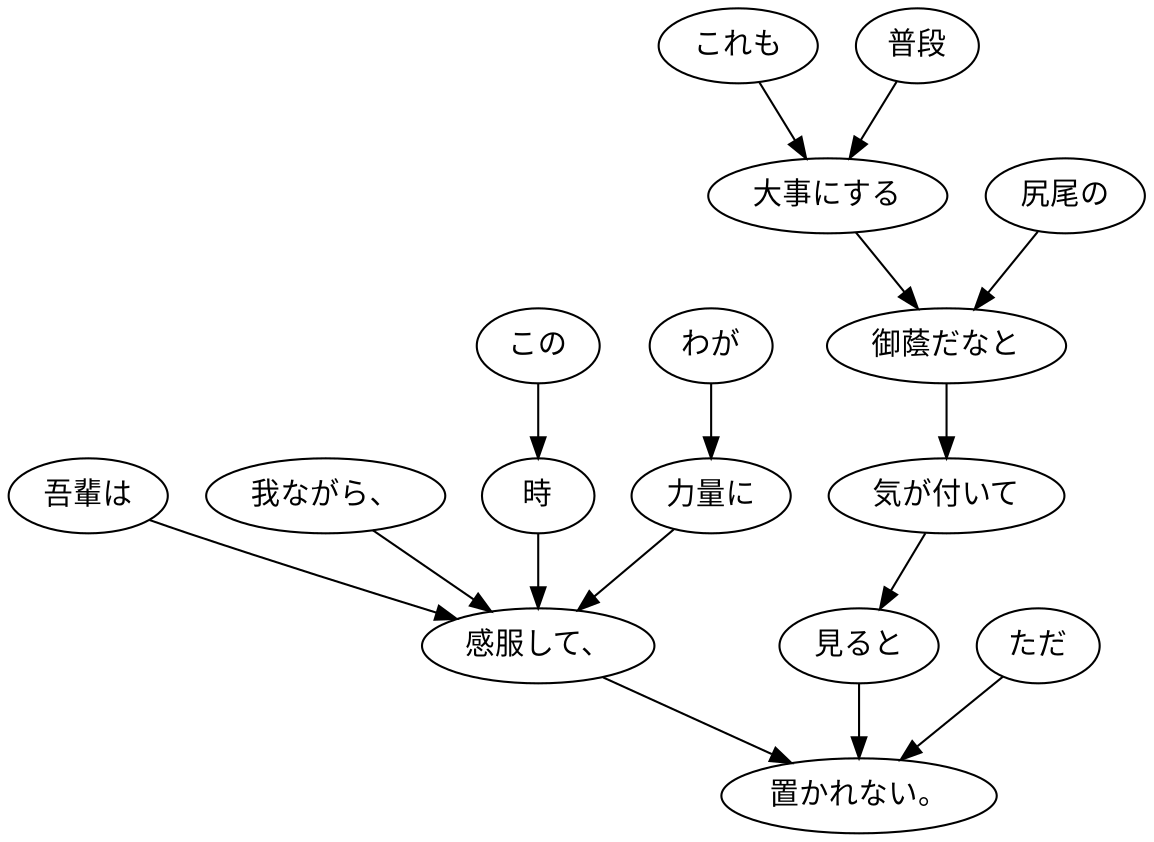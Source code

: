 digraph graph1844 {
	node0 [label="この"];
	node1 [label="時"];
	node2 [label="吾輩は"];
	node3 [label="我ながら、"];
	node4 [label="わが"];
	node5 [label="力量に"];
	node6 [label="感服して、"];
	node7 [label="これも"];
	node8 [label="普段"];
	node9 [label="大事にする"];
	node10 [label="尻尾の"];
	node11 [label="御蔭だなと"];
	node12 [label="気が付いて"];
	node13 [label="見ると"];
	node14 [label="ただ"];
	node15 [label="置かれない。"];
	node0 -> node1;
	node1 -> node6;
	node2 -> node6;
	node3 -> node6;
	node4 -> node5;
	node5 -> node6;
	node6 -> node15;
	node7 -> node9;
	node8 -> node9;
	node9 -> node11;
	node10 -> node11;
	node11 -> node12;
	node12 -> node13;
	node13 -> node15;
	node14 -> node15;
}
